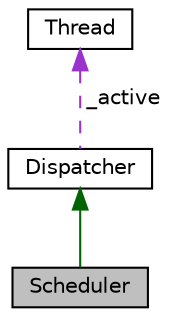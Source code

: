 digraph G
{
  bgcolor="transparent";
  edge [fontname="Helvetica",fontsize="10",labelfontname="Helvetica",labelfontsize="10"];
  node [fontname="Helvetica",fontsize="10",shape=record];
  Node1 [label="Scheduler",height=0.2,width=0.4,color="black", fillcolor="grey75", style="filled" fontcolor="black"];
  Node2 -> Node1 [dir="back",color="darkgreen",fontsize="10",style="solid",fontname="Helvetica"];
  Node2 [label="Dispatcher",height=0.2,width=0.4,color="black",URL="$classDispatcher.html",tooltip="Managing currently active threads."];
  Node3 -> Node2 [dir="back",color="darkorchid3",fontsize="10",style="dashed",label=" _active" ,fontname="Helvetica"];
  Node3 [label="Thread",height=0.2,width=0.4,color="black",URL="$classThread.html",tooltip="Basic multitasking entity."];
}
